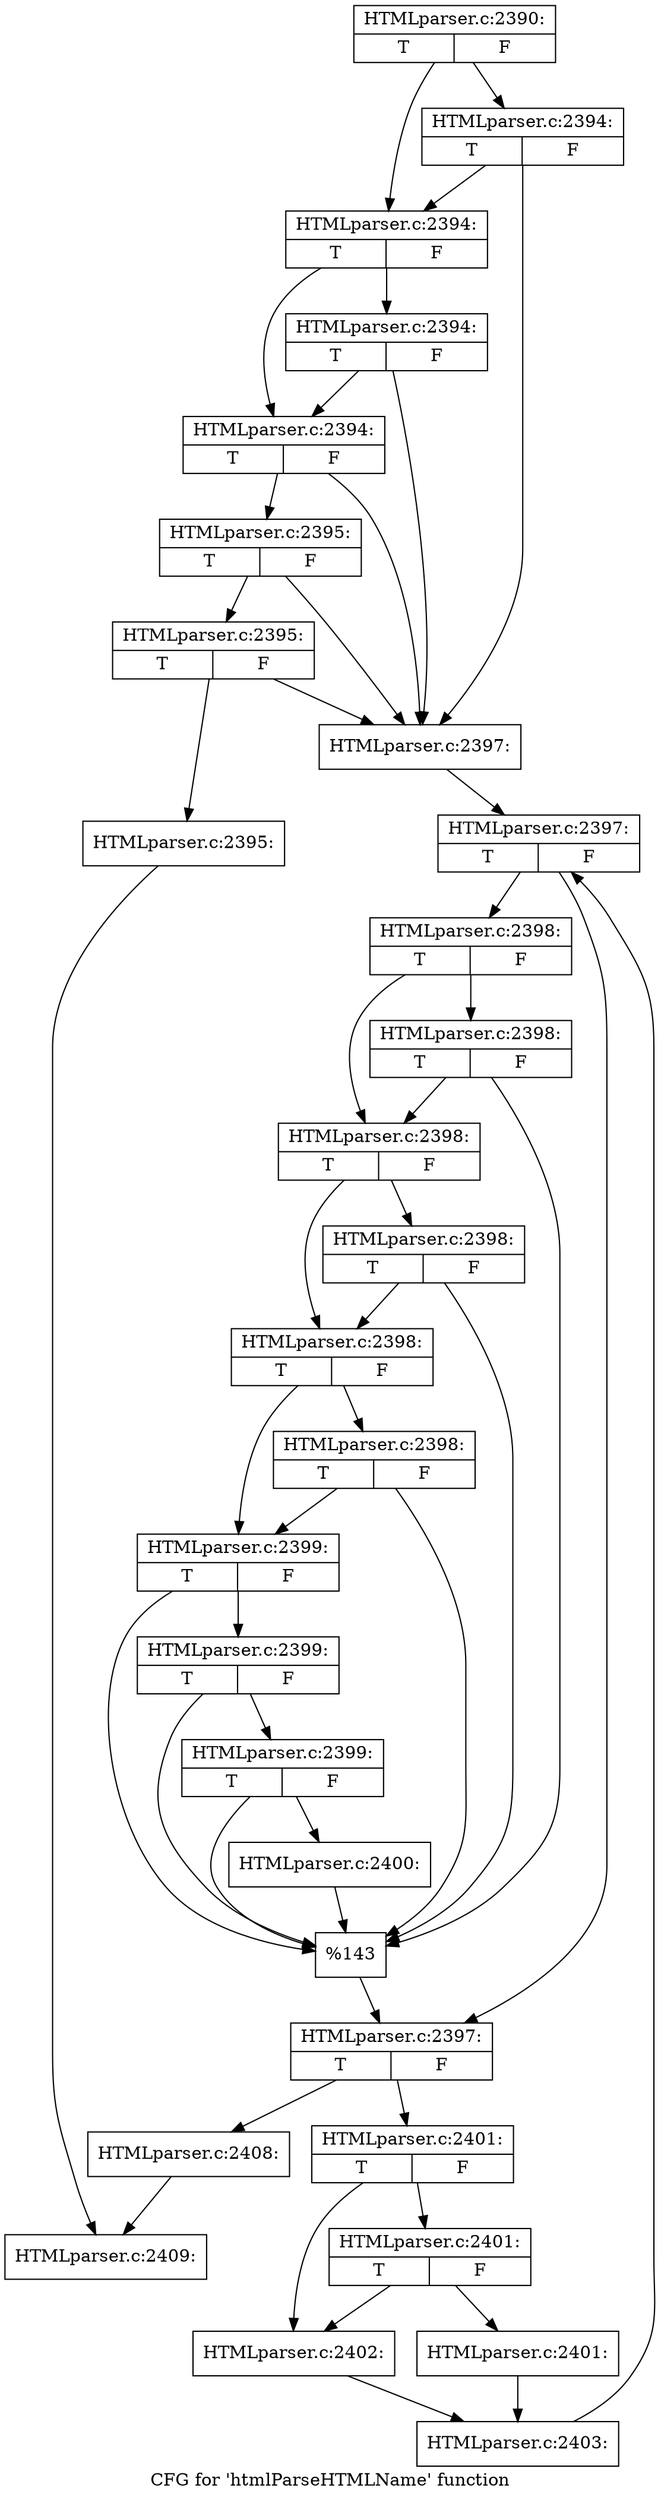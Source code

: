digraph "CFG for 'htmlParseHTMLName' function" {
	label="CFG for 'htmlParseHTMLName' function";

	Node0x3ec0880 [shape=record,label="{HTMLparser.c:2390:|{<s0>T|<s1>F}}"];
	Node0x3ec0880 -> Node0x3ec0e00;
	Node0x3ec0880 -> Node0x3ec0d80;
	Node0x3ec0e00 [shape=record,label="{HTMLparser.c:2394:|{<s0>T|<s1>F}}"];
	Node0x3ec0e00 -> Node0x3ec0bb0;
	Node0x3ec0e00 -> Node0x3ec0d80;
	Node0x3ec0d80 [shape=record,label="{HTMLparser.c:2394:|{<s0>T|<s1>F}}"];
	Node0x3ec0d80 -> Node0x3ef6b30;
	Node0x3ec0d80 -> Node0x3ec0d00;
	Node0x3ef6b30 [shape=record,label="{HTMLparser.c:2394:|{<s0>T|<s1>F}}"];
	Node0x3ef6b30 -> Node0x3ec0bb0;
	Node0x3ef6b30 -> Node0x3ec0d00;
	Node0x3ec0d00 [shape=record,label="{HTMLparser.c:2394:|{<s0>T|<s1>F}}"];
	Node0x3ec0d00 -> Node0x3ec0c80;
	Node0x3ec0d00 -> Node0x3ec0bb0;
	Node0x3ec0c80 [shape=record,label="{HTMLparser.c:2395:|{<s0>T|<s1>F}}"];
	Node0x3ec0c80 -> Node0x3ec0c00;
	Node0x3ec0c80 -> Node0x3ec0bb0;
	Node0x3ec0c00 [shape=record,label="{HTMLparser.c:2395:|{<s0>T|<s1>F}}"];
	Node0x3ec0c00 -> Node0x3ec0b60;
	Node0x3ec0c00 -> Node0x3ec0bb0;
	Node0x3ec0b60 [shape=record,label="{HTMLparser.c:2395:}"];
	Node0x3ec0b60 -> Node0x3d495c0;
	Node0x3ec0bb0 [shape=record,label="{HTMLparser.c:2397:}"];
	Node0x3ec0bb0 -> Node0x3ef8330;
	Node0x3ef8330 [shape=record,label="{HTMLparser.c:2397:|{<s0>T|<s1>F}}"];
	Node0x3ef8330 -> Node0x3ef85e0;
	Node0x3ef8330 -> Node0x3ef8590;
	Node0x3ef85e0 [shape=record,label="{HTMLparser.c:2398:|{<s0>T|<s1>F}}"];
	Node0x3ef85e0 -> Node0x3ef8be0;
	Node0x3ef85e0 -> Node0x3ef8b60;
	Node0x3ef8be0 [shape=record,label="{HTMLparser.c:2398:|{<s0>T|<s1>F}}"];
	Node0x3ef8be0 -> Node0x3ef88c0;
	Node0x3ef8be0 -> Node0x3ef8b60;
	Node0x3ef8b60 [shape=record,label="{HTMLparser.c:2398:|{<s0>T|<s1>F}}"];
	Node0x3ef8b60 -> Node0x3ef94a0;
	Node0x3ef8b60 -> Node0x3ef8ae0;
	Node0x3ef94a0 [shape=record,label="{HTMLparser.c:2398:|{<s0>T|<s1>F}}"];
	Node0x3ef94a0 -> Node0x3ef88c0;
	Node0x3ef94a0 -> Node0x3ef8ae0;
	Node0x3ef8ae0 [shape=record,label="{HTMLparser.c:2398:|{<s0>T|<s1>F}}"];
	Node0x3ef8ae0 -> Node0x3ef9d50;
	Node0x3ef8ae0 -> Node0x3ef8a60;
	Node0x3ef9d50 [shape=record,label="{HTMLparser.c:2398:|{<s0>T|<s1>F}}"];
	Node0x3ef9d50 -> Node0x3ef88c0;
	Node0x3ef9d50 -> Node0x3ef8a60;
	Node0x3ef8a60 [shape=record,label="{HTMLparser.c:2399:|{<s0>T|<s1>F}}"];
	Node0x3ef8a60 -> Node0x3ef88c0;
	Node0x3ef8a60 -> Node0x3ef89e0;
	Node0x3ef89e0 [shape=record,label="{HTMLparser.c:2399:|{<s0>T|<s1>F}}"];
	Node0x3ef89e0 -> Node0x3ef88c0;
	Node0x3ef89e0 -> Node0x3ef8960;
	Node0x3ef8960 [shape=record,label="{HTMLparser.c:2399:|{<s0>T|<s1>F}}"];
	Node0x3ef8960 -> Node0x3ef88c0;
	Node0x3ef8960 -> Node0x3ef8910;
	Node0x3ef8910 [shape=record,label="{HTMLparser.c:2400:}"];
	Node0x3ef8910 -> Node0x3ef88c0;
	Node0x3ef88c0 [shape=record,label="{%143}"];
	Node0x3ef88c0 -> Node0x3ef8590;
	Node0x3ef8590 [shape=record,label="{HTMLparser.c:2397:|{<s0>T|<s1>F}}"];
	Node0x3ef8590 -> Node0x3efb440;
	Node0x3ef8590 -> Node0x3ef8510;
	Node0x3efb440 [shape=record,label="{HTMLparser.c:2401:|{<s0>T|<s1>F}}"];
	Node0x3efb440 -> Node0x3efbdd0;
	Node0x3efb440 -> Node0x3efbd80;
	Node0x3efbdd0 [shape=record,label="{HTMLparser.c:2401:|{<s0>T|<s1>F}}"];
	Node0x3efbdd0 -> Node0x3efbce0;
	Node0x3efbdd0 -> Node0x3efbd80;
	Node0x3efbce0 [shape=record,label="{HTMLparser.c:2401:}"];
	Node0x3efbce0 -> Node0x3efbd30;
	Node0x3efbd80 [shape=record,label="{HTMLparser.c:2402:}"];
	Node0x3efbd80 -> Node0x3efbd30;
	Node0x3efbd30 [shape=record,label="{HTMLparser.c:2403:}"];
	Node0x3efbd30 -> Node0x3ef8330;
	Node0x3ef8510 [shape=record,label="{HTMLparser.c:2408:}"];
	Node0x3ef8510 -> Node0x3d495c0;
	Node0x3d495c0 [shape=record,label="{HTMLparser.c:2409:}"];
}
